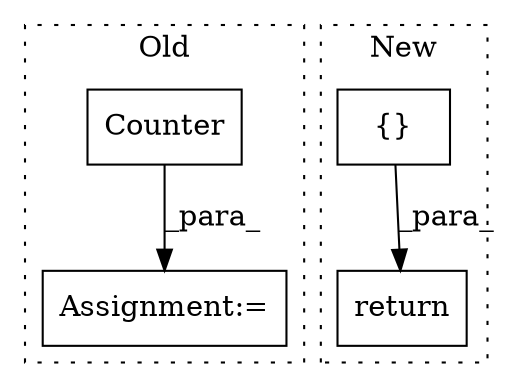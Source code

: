 digraph G {
subgraph cluster0 {
1 [label="Counter" a="32" s="782,801" l="8,1" shape="box"];
3 [label="Assignment:=" a="7" s="769" l="1" shape="box"];
label = "Old";
style="dotted";
}
subgraph cluster1 {
2 [label="{}" a="4" s="538,553" l="1,1" shape="box"];
4 [label="return" a="41" s="497" l="7" shape="box"];
label = "New";
style="dotted";
}
1 -> 3 [label="_para_"];
2 -> 4 [label="_para_"];
}